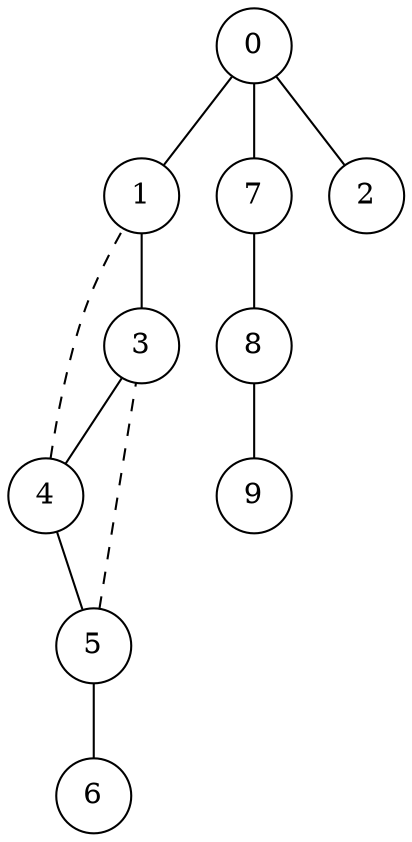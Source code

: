 graph G {
  node [shape=circle];
 0 
 1 
 0 -- 1 
 3 
 1 -- 3 
 4 
 3 -- 4 
 4 -- 1 [style=dashed];
 5 
 4 -- 5 
 5 -- 3 [style=dashed];
 6 
 5 -- 6 
 7 
 0 -- 7 
 8 
 7 -- 8 
 9 
 8 -- 9 
 2 
 0 -- 2 
 }
